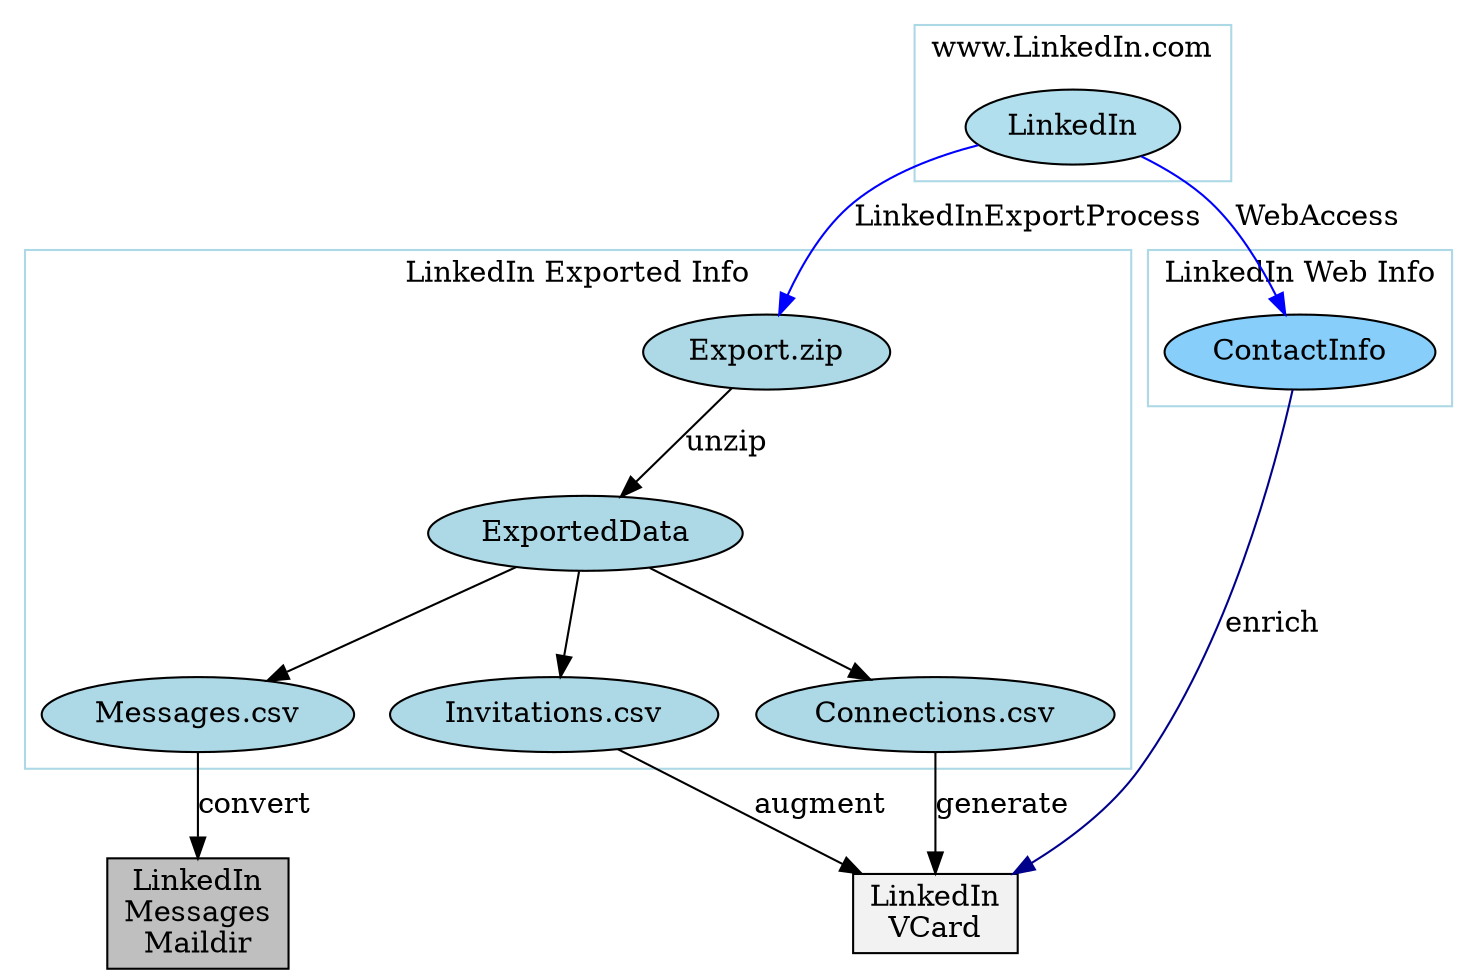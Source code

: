 digraph {
	graph [bb="0,0,700,461"];
	node [label="\N"];
	subgraph cluster_linkedin {
		graph [bb="434,378,586,453",
			color=lightblue,
			label="www.LinkedIn.com",
			lheight=0.21,
			lp="510,441.5",
			lwidth=1.89
		];
		LinkedIn	[fillcolor=lightblue2,
			height=0.5,
			pos="510,404",
			style=filled,
			width=1.4263];
	}
	subgraph cluster_exported {
		graph [bb="8,96,538,345",
			color=lightblue,
			label="LinkedIn Exported Info",
			lheight=0.21,
			lp="273,333.5",
			lwidth=2.31
		];
		"Export.zip"	[fillcolor=lightblue,
			height=0.5,
			pos="363,296",
			style=filled,
			width=1.6429];
		ExportedData	[fillcolor=lightblue,
			height=0.5,
			pos="277,209",
			style=filled,
			width=2.0943];
		"Export.zip" -> ExportedData	[label=unzip,
			lp="345,252.5",
			pos="e,293.82,226.63 346.42,278.61 333.53,265.88 315.48,248.03 301.02,233.74"];
		"Connections.csv"	[fillcolor=lightblue,
			height=0.5,
			pos="444,122",
			style=filled,
			width=2.3831];
		ExportedData -> "Connections.csv"	[pos="e,412.71,138.92 307.63,192.41 334.57,178.7 373.97,158.65 403.5,143.61"];
		"Invitations.csv"	[fillcolor=lightblue,
			height=0.5,
			pos="262,122",
			style=filled,
			width=2.1845];
		ExportedData -> "Invitations.csv"	[pos="e,265.03,140.18 273.96,190.8 271.91,179.16 269.16,163.55 266.81,150.24"];
		"Messages.csv"	[fillcolor=lightblue,
			height=0.5,
			pos="91,122",
			style=filled,
			width=2.0762];
		ExportedData -> "Messages.csv"	[pos="e,124.28,138.21 243.75,192.8 213.03,178.77 167.23,157.84 133.79,142.56"];
	}
	subgraph cluster_web {
		graph [bb="546,270,692,345",
			color=lightblue,
			label="LinkedIn Web Info",
			lheight=0.21,
			lp="619,333.5",
			lwidth=1.81
		];
		ContactInfo	[fillcolor=lightskyblue,
			height=0.5,
			pos="619,296",
			style=filled,
			width=1.8054];
	}
	LinkedIn -> "Export.zip"	[color=blue,
		label=LinkedInExportProcess,
		lp="488.5,360.5",
		pos="e,369.01,314 464.65,395.34 444.73,390.21 422.04,381.76 405,368 390.56,356.34 379.97,338.29 373.04,323.3"];
	LinkedIn -> ContactInfo	[color=blue,
		label=WebAccess,
		lp="627.5,360.5",
		pos="e,611.92,313.97 542.81,389.94 554.2,384.34 566.48,377 576,368 589.41,355.34 600.15,337.59 607.55,323.01"];
	VCard	[fillcolor=gray95,
		height=0.52778,
		label="LinkedIn
VCard",
		pos="444,26.5",
		shape=box,
		style=filled,
		width=1.0972];
	"Connections.csv" -> VCard	[label=generate,
		lp="476,78.5",
		pos="e,444,45.819 444,103.85 444,90.486 444,71.639 444,56.014"];
	"Invitations.csv" -> VCard	[label=augment,
		lp="390,78.5",
		pos="e,408.76,45.604 292.46,105.35 321.78,90.287 366.45,67.339 399.71,50.256"];
	Maildir	[fillcolor=gray75,
		height=0.73611,
		label="LinkedIn
Messages
Maildir",
		pos="91,26.5",
		shape=box,
		style=filled,
		width=1.2083];
	"Messages.csv" -> Maildir	[label=convert,
		lp="118.5,78.5",
		pos="e,91,53.007 91,103.85 91,92.508 91,77.215 91,63.295"];
	ContactInfo -> VCard	[color=darkblue,
		label=enrich,
		lp="606,165.5",
		pos="e,481.38,45.562 615.46,277.89 607.33,241.61 584.67,155.43 542,96 528.62,77.367 508.54,62.056 490.02,50.673"];
}
